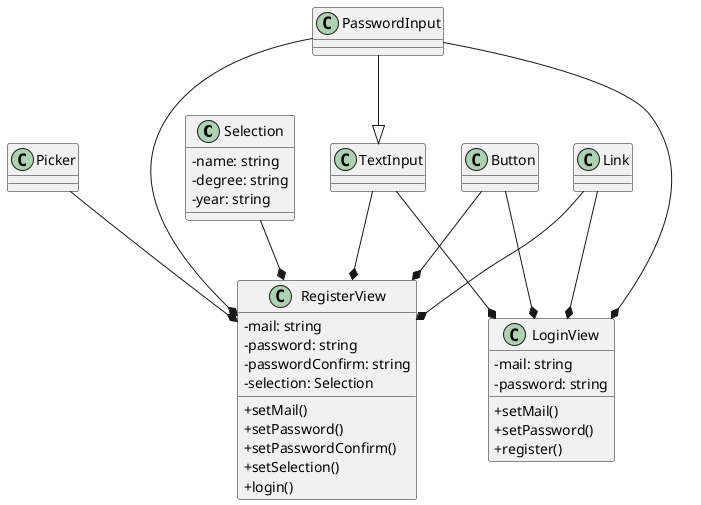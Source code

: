 @startuml Auth
skinparam classAttributeIconSize 0

class Selection {
	-name: string
	-degree: string
	-year: string
}

class Picker {}
class Button {}
class TextInput {}
class PasswordInput {}
class Link {}

class RegisterView {
	-mail: string
	-password: string
	-passwordConfirm: string
	-selection: Selection
	+setMail()
	+setPassword()
	+setPasswordConfirm()
	+setSelection()
	+login()
}


class LoginView {
	-mail: string
	-password: string
	+setMail()
	+setPassword()
	+register()
}

TextInput --* LoginView
Button --* LoginView
Link --* LoginView
PasswordInput --* LoginView
PasswordInput --|> TextInput

TextInput --* RegisterView
PasswordInput --* RegisterView
Link --* RegisterView
Button --* RegisterView
Selection --* RegisterView
Picker --* RegisterView
@enduml
